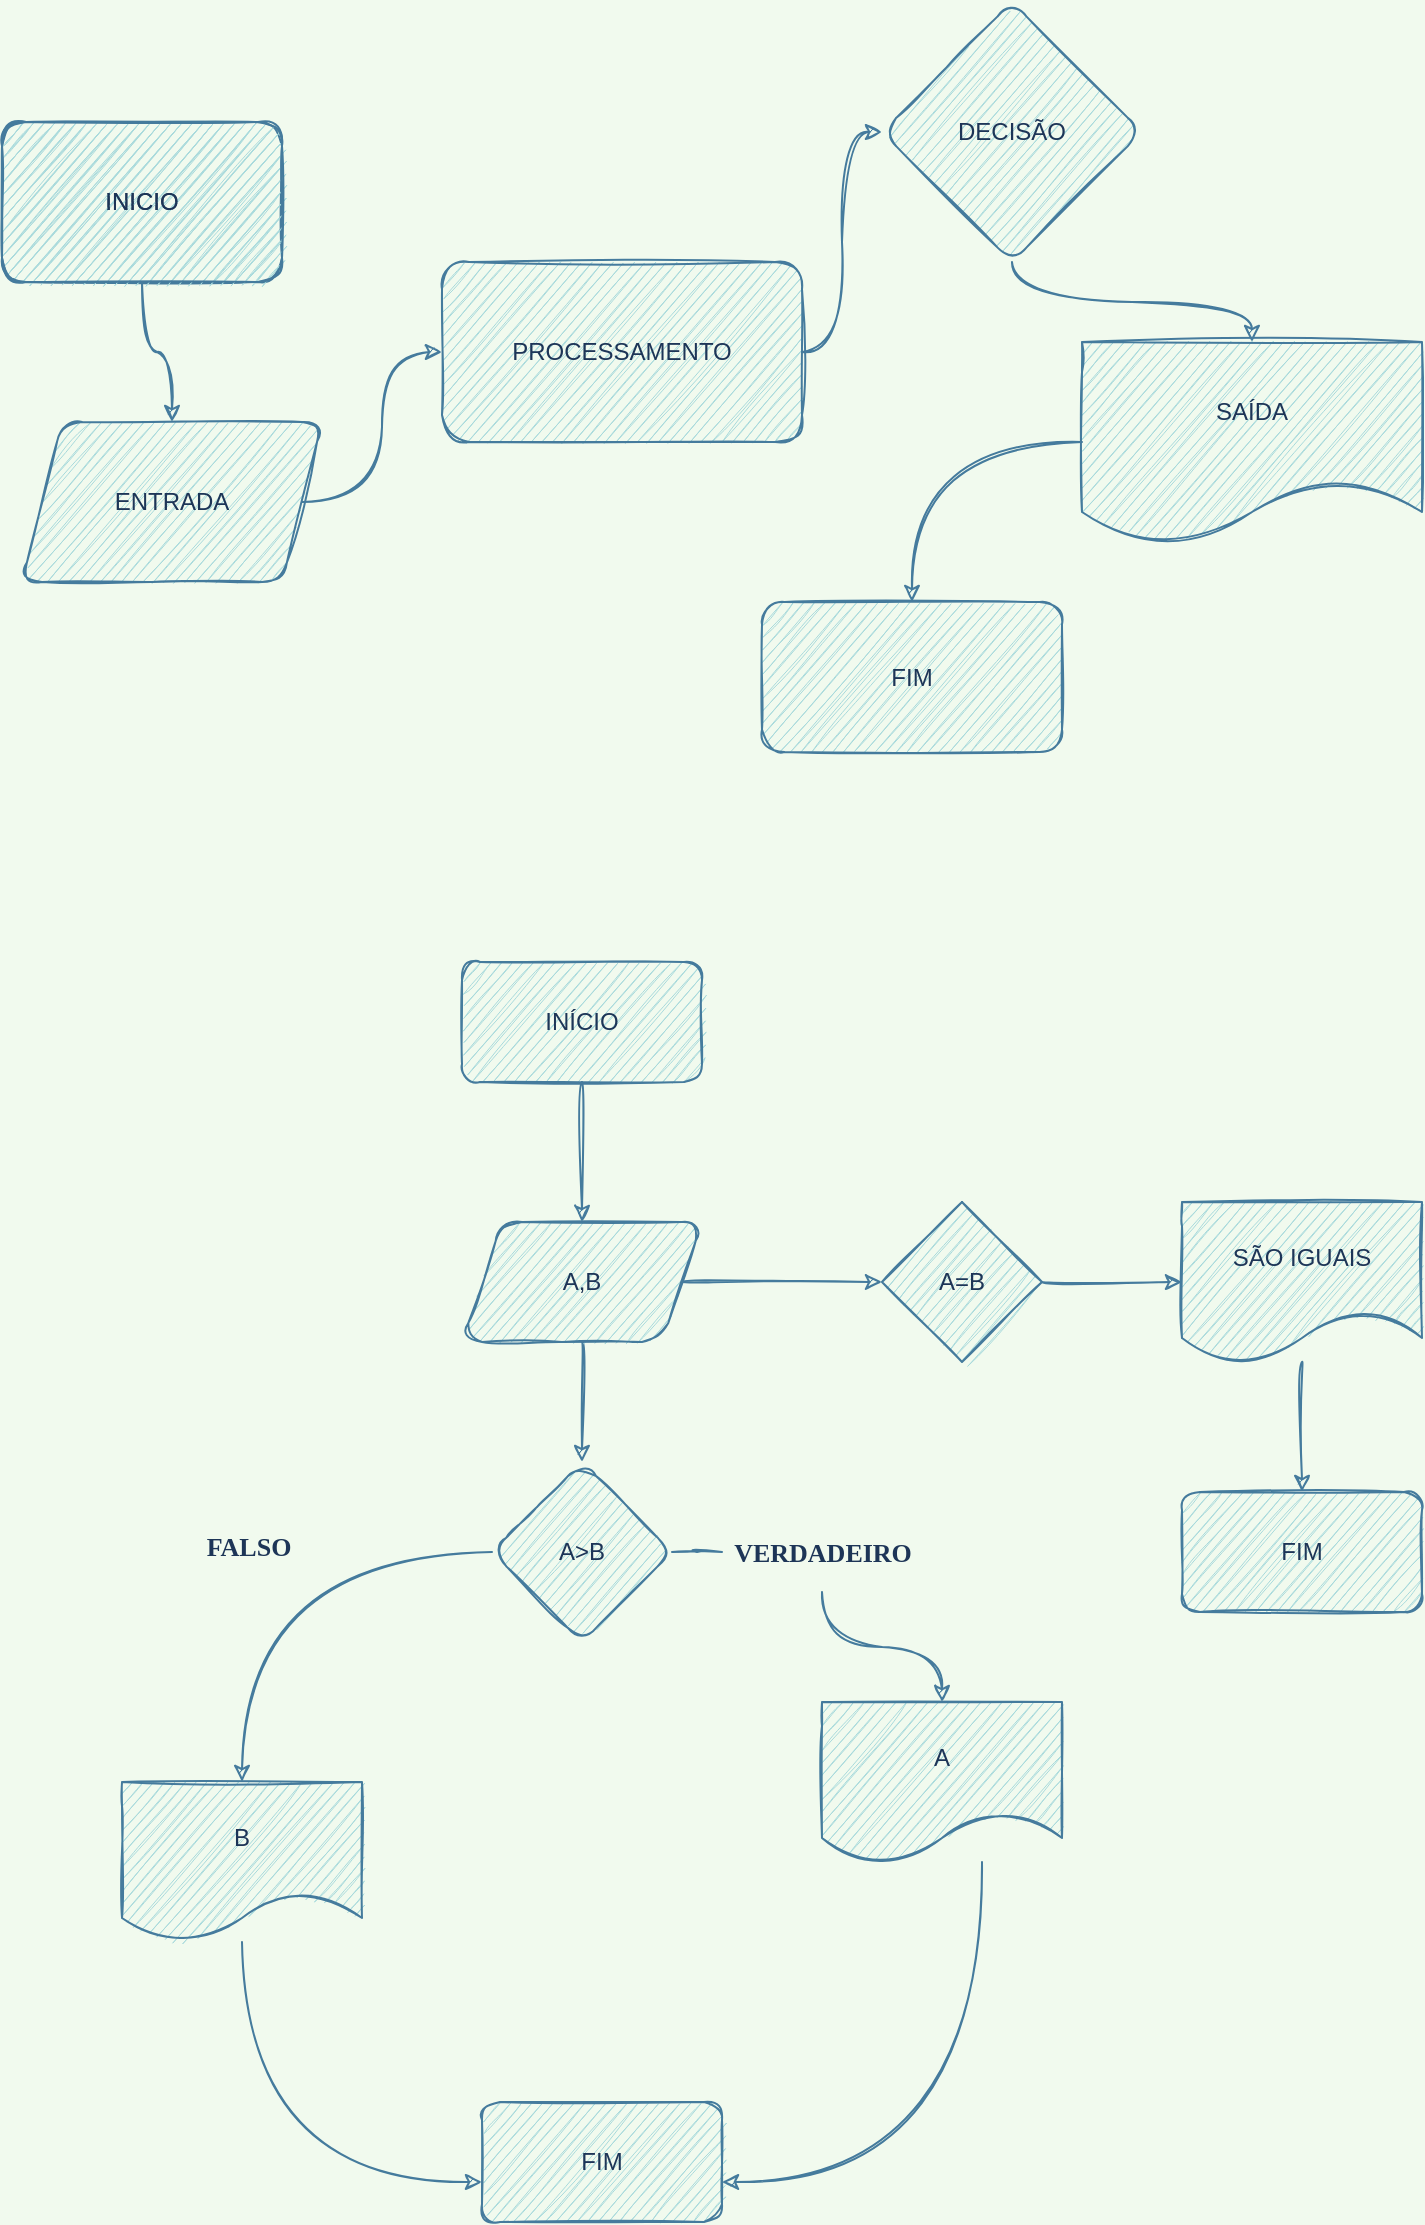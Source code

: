 <mxfile version="17.1.3" type="github">
  <diagram id="XKbdgjO9sRhRgHEfTtYC" name="Page-1">
    <mxGraphModel dx="923" dy="402" grid="1" gridSize="10" guides="1" tooltips="1" connect="1" arrows="1" fold="1" page="1" pageScale="1" pageWidth="827" pageHeight="1169" background="#F1FAEE" math="0" shadow="0">
      <root>
        <mxCell id="0" />
        <mxCell id="1" parent="0" />
        <mxCell id="9iY-JHqFjcFLMmWOC__Q-7" value="" style="edgeStyle=orthogonalEdgeStyle;rounded=1;orthogonalLoop=1;jettySize=auto;html=1;labelBackgroundColor=#F1FAEE;strokeColor=#457B9D;fontColor=#1D3557;sketch=1;curved=1;" edge="1" parent="1" source="9iY-JHqFjcFLMmWOC__Q-1" target="9iY-JHqFjcFLMmWOC__Q-3">
          <mxGeometry relative="1" as="geometry" />
        </mxCell>
        <mxCell id="9iY-JHqFjcFLMmWOC__Q-1" value="INICIO" style="rounded=1;whiteSpace=wrap;html=1;fillColor=#A8DADC;strokeColor=#457B9D;strokeWidth=1;fontColor=#1D3557;sketch=1;" vertex="1" parent="1">
          <mxGeometry x="100" y="80" width="140" height="80" as="geometry" />
        </mxCell>
        <mxCell id="9iY-JHqFjcFLMmWOC__Q-2" value="FIM" style="rounded=1;whiteSpace=wrap;html=1;fillColor=#A8DADC;strokeColor=#457B9D;fontColor=#1D3557;sketch=1;" vertex="1" parent="1">
          <mxGeometry x="480" y="320" width="150" height="75" as="geometry" />
        </mxCell>
        <mxCell id="9iY-JHqFjcFLMmWOC__Q-8" value="" style="edgeStyle=orthogonalEdgeStyle;rounded=1;orthogonalLoop=1;jettySize=auto;html=1;labelBackgroundColor=#F1FAEE;strokeColor=#457B9D;fontColor=#1D3557;sketch=1;curved=1;" edge="1" parent="1" source="9iY-JHqFjcFLMmWOC__Q-3" target="9iY-JHqFjcFLMmWOC__Q-6">
          <mxGeometry relative="1" as="geometry" />
        </mxCell>
        <mxCell id="9iY-JHqFjcFLMmWOC__Q-3" value="ENTRADA" style="shape=parallelogram;perimeter=parallelogramPerimeter;whiteSpace=wrap;html=1;fixedSize=1;fillColor=#A8DADC;strokeColor=#457B9D;rounded=1;fontColor=#1D3557;sketch=1;" vertex="1" parent="1">
          <mxGeometry x="110" y="230" width="150" height="80" as="geometry" />
        </mxCell>
        <mxCell id="9iY-JHqFjcFLMmWOC__Q-12" value="" style="edgeStyle=orthogonalEdgeStyle;rounded=1;orthogonalLoop=1;jettySize=auto;html=1;labelBackgroundColor=#F1FAEE;strokeColor=#457B9D;fontColor=#1D3557;sketch=1;curved=1;" edge="1" parent="1" source="9iY-JHqFjcFLMmWOC__Q-4" target="9iY-JHqFjcFLMmWOC__Q-2">
          <mxGeometry relative="1" as="geometry" />
        </mxCell>
        <mxCell id="9iY-JHqFjcFLMmWOC__Q-4" value="SAÍDA" style="shape=document;whiteSpace=wrap;html=1;boundedLbl=1;fillColor=#A8DADC;strokeColor=#457B9D;rounded=1;fontColor=#1D3557;sketch=1;" vertex="1" parent="1">
          <mxGeometry x="640" y="190" width="170" height="100" as="geometry" />
        </mxCell>
        <mxCell id="9iY-JHqFjcFLMmWOC__Q-11" value="" style="edgeStyle=orthogonalEdgeStyle;rounded=1;orthogonalLoop=1;jettySize=auto;html=1;labelBackgroundColor=#F1FAEE;strokeColor=#457B9D;fontColor=#1D3557;sketch=1;curved=1;" edge="1" parent="1" source="9iY-JHqFjcFLMmWOC__Q-5" target="9iY-JHqFjcFLMmWOC__Q-4">
          <mxGeometry relative="1" as="geometry" />
        </mxCell>
        <mxCell id="9iY-JHqFjcFLMmWOC__Q-5" value="DECISÃO" style="rhombus;whiteSpace=wrap;html=1;fillColor=#A8DADC;strokeColor=#457B9D;rounded=1;fontColor=#1D3557;sketch=1;" vertex="1" parent="1">
          <mxGeometry x="540" y="20" width="130" height="130" as="geometry" />
        </mxCell>
        <mxCell id="9iY-JHqFjcFLMmWOC__Q-10" value="" style="edgeStyle=orthogonalEdgeStyle;rounded=1;orthogonalLoop=1;jettySize=auto;html=1;labelBackgroundColor=#F1FAEE;strokeColor=#457B9D;fontColor=#1D3557;sketch=1;curved=1;" edge="1" parent="1" source="9iY-JHqFjcFLMmWOC__Q-6" target="9iY-JHqFjcFLMmWOC__Q-5">
          <mxGeometry relative="1" as="geometry" />
        </mxCell>
        <mxCell id="9iY-JHqFjcFLMmWOC__Q-6" value="PROCESSAMENTO" style="rounded=1;whiteSpace=wrap;html=1;fillColor=#A8DADC;strokeColor=#457B9D;fontColor=#1D3557;sketch=1;" vertex="1" parent="1">
          <mxGeometry x="320" y="150" width="180" height="90" as="geometry" />
        </mxCell>
        <mxCell id="9iY-JHqFjcFLMmWOC__Q-13" value="INICIO" style="rounded=1;whiteSpace=wrap;html=1;fillColor=#A8DADC;strokeColor=#457B9D;strokeWidth=1;fontColor=#1D3557;sketch=1;" vertex="1" parent="1">
          <mxGeometry x="100" y="80" width="140" height="80" as="geometry" />
        </mxCell>
        <mxCell id="9iY-JHqFjcFLMmWOC__Q-22" value="" style="edgeStyle=orthogonalEdgeStyle;rounded=1;orthogonalLoop=1;jettySize=auto;html=1;labelBackgroundColor=#F1FAEE;strokeColor=#457B9D;fontColor=#1D3557;sketch=1;curved=1;" edge="1" parent="1" source="9iY-JHqFjcFLMmWOC__Q-14" target="9iY-JHqFjcFLMmWOC__Q-15">
          <mxGeometry relative="1" as="geometry" />
        </mxCell>
        <mxCell id="9iY-JHqFjcFLMmWOC__Q-14" value="INÍCIO" style="rounded=1;whiteSpace=wrap;html=1;strokeWidth=1;fillColor=#A8DADC;strokeColor=#457B9D;fontColor=#1D3557;sketch=1;" vertex="1" parent="1">
          <mxGeometry x="330" y="500" width="120" height="60" as="geometry" />
        </mxCell>
        <mxCell id="9iY-JHqFjcFLMmWOC__Q-23" value="" style="edgeStyle=orthogonalEdgeStyle;rounded=1;orthogonalLoop=1;jettySize=auto;html=1;labelBackgroundColor=#F1FAEE;strokeColor=#457B9D;fontColor=#1D3557;sketch=1;curved=1;" edge="1" parent="1" source="9iY-JHqFjcFLMmWOC__Q-15" target="9iY-JHqFjcFLMmWOC__Q-16">
          <mxGeometry relative="1" as="geometry" />
        </mxCell>
        <mxCell id="9iY-JHqFjcFLMmWOC__Q-40" value="" style="edgeStyle=orthogonalEdgeStyle;curved=1;rounded=1;sketch=1;orthogonalLoop=1;jettySize=auto;html=1;fontColor=#1D3557;strokeColor=#457B9D;fillColor=#A8DADC;" edge="1" parent="1" source="9iY-JHqFjcFLMmWOC__Q-15" target="9iY-JHqFjcFLMmWOC__Q-37">
          <mxGeometry relative="1" as="geometry" />
        </mxCell>
        <mxCell id="9iY-JHqFjcFLMmWOC__Q-15" value="A,B" style="shape=parallelogram;perimeter=parallelogramPerimeter;whiteSpace=wrap;html=1;fixedSize=1;strokeWidth=1;fillColor=#A8DADC;strokeColor=#457B9D;rounded=1;fontColor=#1D3557;sketch=1;" vertex="1" parent="1">
          <mxGeometry x="330" y="630" width="120" height="60" as="geometry" />
        </mxCell>
        <mxCell id="9iY-JHqFjcFLMmWOC__Q-24" value="" style="edgeStyle=orthogonalEdgeStyle;rounded=1;orthogonalLoop=1;jettySize=auto;html=1;labelBackgroundColor=#F1FAEE;strokeColor=#457B9D;fontColor=#1D3557;sketch=1;curved=1;" edge="1" parent="1" source="9iY-JHqFjcFLMmWOC__Q-16" target="9iY-JHqFjcFLMmWOC__Q-17">
          <mxGeometry relative="1" as="geometry" />
        </mxCell>
        <mxCell id="9iY-JHqFjcFLMmWOC__Q-30" value="&lt;h1 style=&quot;font-size: 13px;&quot;&gt;FALSO&lt;/h1&gt;" style="edgeLabel;html=1;align=center;verticalAlign=middle;resizable=0;points=[];fontFamily=Garamond;fontSize=13;rounded=1;labelBackgroundColor=#F1FAEE;fontColor=#1D3557;sketch=1;" vertex="1" connectable="0" parent="9iY-JHqFjcFLMmWOC__Q-24">
          <mxGeometry x="0.02" y="-3" relative="1" as="geometry">
            <mxPoint as="offset" />
          </mxGeometry>
        </mxCell>
        <mxCell id="9iY-JHqFjcFLMmWOC__Q-16" value="A&amp;gt;B" style="rhombus;whiteSpace=wrap;html=1;strokeWidth=1;fillColor=#A8DADC;strokeColor=#457B9D;rounded=1;fontColor=#1D3557;sketch=1;" vertex="1" parent="1">
          <mxGeometry x="345" y="750" width="90" height="90" as="geometry" />
        </mxCell>
        <mxCell id="9iY-JHqFjcFLMmWOC__Q-27" value="" style="edgeStyle=orthogonalEdgeStyle;rounded=1;orthogonalLoop=1;jettySize=auto;html=1;labelBackgroundColor=#F1FAEE;strokeColor=#457B9D;fontColor=#1D3557;sketch=1;curved=1;" edge="1" parent="1" source="9iY-JHqFjcFLMmWOC__Q-17" target="9iY-JHqFjcFLMmWOC__Q-21">
          <mxGeometry relative="1" as="geometry">
            <Array as="points">
              <mxPoint x="220" y="1110" />
            </Array>
          </mxGeometry>
        </mxCell>
        <mxCell id="9iY-JHqFjcFLMmWOC__Q-17" value="B" style="shape=document;whiteSpace=wrap;html=1;boundedLbl=1;strokeWidth=1;fillColor=#A8DADC;strokeColor=#457B9D;rounded=1;fontColor=#1D3557;sketch=1;" vertex="1" parent="1">
          <mxGeometry x="160" y="910" width="120" height="80" as="geometry" />
        </mxCell>
        <mxCell id="9iY-JHqFjcFLMmWOC__Q-28" value="" style="edgeStyle=orthogonalEdgeStyle;orthogonalLoop=1;jettySize=auto;html=1;rounded=0;labelBackgroundColor=#F1FAEE;strokeColor=#457B9D;fontColor=#1D3557;sketch=1;curved=1;" edge="1" parent="1" source="9iY-JHqFjcFLMmWOC__Q-20" target="9iY-JHqFjcFLMmWOC__Q-21">
          <mxGeometry relative="1" as="geometry">
            <Array as="points">
              <mxPoint x="590" y="1110" />
            </Array>
          </mxGeometry>
        </mxCell>
        <mxCell id="9iY-JHqFjcFLMmWOC__Q-20" value="A" style="shape=document;whiteSpace=wrap;html=1;boundedLbl=1;strokeWidth=1;fillColor=#A8DADC;strokeColor=#457B9D;rounded=1;fontColor=#1D3557;sketch=1;" vertex="1" parent="1">
          <mxGeometry x="510" y="870" width="120" height="80" as="geometry" />
        </mxCell>
        <mxCell id="9iY-JHqFjcFLMmWOC__Q-21" value="FIM" style="rounded=1;whiteSpace=wrap;html=1;strokeWidth=1;fillColor=#A8DADC;strokeColor=#457B9D;fontColor=#1D3557;sketch=1;" vertex="1" parent="1">
          <mxGeometry x="340" y="1070" width="120" height="60" as="geometry" />
        </mxCell>
        <mxCell id="9iY-JHqFjcFLMmWOC__Q-35" value="" style="edgeStyle=orthogonalEdgeStyle;curved=1;rounded=1;sketch=1;orthogonalLoop=1;jettySize=auto;html=1;fontColor=#1D3557;strokeColor=#457B9D;fillColor=#A8DADC;" edge="1" parent="1" source="9iY-JHqFjcFLMmWOC__Q-31" target="9iY-JHqFjcFLMmWOC__Q-20">
          <mxGeometry relative="1" as="geometry" />
        </mxCell>
        <mxCell id="9iY-JHqFjcFLMmWOC__Q-31" value="&lt;h1 style=&quot;font-size: 13px;&quot;&gt;VERDADEIRO&lt;/h1&gt;" style="text;html=1;align=center;verticalAlign=middle;resizable=0;points=[];autosize=1;strokeColor=none;fillColor=none;fontFamily=Garamond;fontSize=13;rounded=1;fontColor=#1D3557;sketch=1;" vertex="1" parent="1">
          <mxGeometry x="460" y="775" width="100" height="40" as="geometry" />
        </mxCell>
        <mxCell id="9iY-JHqFjcFLMmWOC__Q-33" value="" style="edgeStyle=orthogonalEdgeStyle;rounded=1;orthogonalLoop=1;jettySize=auto;html=1;endArrow=none;labelBackgroundColor=#F1FAEE;strokeColor=#457B9D;fontColor=#1D3557;sketch=1;curved=1;" edge="1" parent="1" source="9iY-JHqFjcFLMmWOC__Q-16" target="9iY-JHqFjcFLMmWOC__Q-31">
          <mxGeometry relative="1" as="geometry">
            <mxPoint x="435" y="795" as="sourcePoint" />
            <mxPoint x="570" y="870" as="targetPoint" />
          </mxGeometry>
        </mxCell>
        <mxCell id="9iY-JHqFjcFLMmWOC__Q-41" value="" style="edgeStyle=orthogonalEdgeStyle;curved=1;rounded=1;sketch=1;orthogonalLoop=1;jettySize=auto;html=1;fontColor=#1D3557;strokeColor=#457B9D;fillColor=#A8DADC;" edge="1" parent="1" source="9iY-JHqFjcFLMmWOC__Q-37" target="9iY-JHqFjcFLMmWOC__Q-38">
          <mxGeometry relative="1" as="geometry" />
        </mxCell>
        <mxCell id="9iY-JHqFjcFLMmWOC__Q-37" value="A=B" style="rhombus;whiteSpace=wrap;html=1;rounded=0;sketch=1;fontColor=#1D3557;strokeColor=#457B9D;fillColor=#A8DADC;" vertex="1" parent="1">
          <mxGeometry x="540" y="620" width="80" height="80" as="geometry" />
        </mxCell>
        <mxCell id="9iY-JHqFjcFLMmWOC__Q-42" value="" style="edgeStyle=orthogonalEdgeStyle;curved=1;rounded=1;sketch=1;orthogonalLoop=1;jettySize=auto;html=1;fontColor=#1D3557;strokeColor=#457B9D;fillColor=#A8DADC;" edge="1" parent="1" source="9iY-JHqFjcFLMmWOC__Q-38" target="9iY-JHqFjcFLMmWOC__Q-39">
          <mxGeometry relative="1" as="geometry" />
        </mxCell>
        <mxCell id="9iY-JHqFjcFLMmWOC__Q-38" value="SÃO IGUAIS" style="shape=document;whiteSpace=wrap;html=1;boundedLbl=1;rounded=0;sketch=1;fontColor=#1D3557;strokeColor=#457B9D;fillColor=#A8DADC;" vertex="1" parent="1">
          <mxGeometry x="690" y="620" width="120" height="80" as="geometry" />
        </mxCell>
        <mxCell id="9iY-JHqFjcFLMmWOC__Q-39" value="FIM" style="rounded=1;whiteSpace=wrap;html=1;sketch=1;fontColor=#1D3557;strokeColor=#457B9D;fillColor=#A8DADC;" vertex="1" parent="1">
          <mxGeometry x="690" y="765" width="120" height="60" as="geometry" />
        </mxCell>
      </root>
    </mxGraphModel>
  </diagram>
</mxfile>
